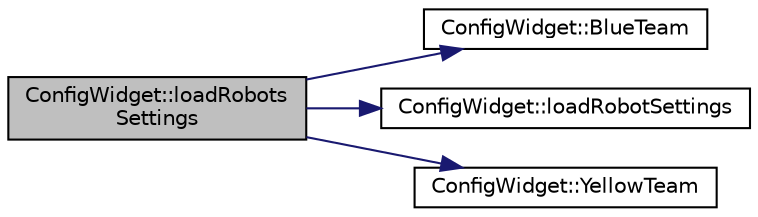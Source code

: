 digraph "ConfigWidget::loadRobotsSettings"
{
 // INTERACTIVE_SVG=YES
  edge [fontname="Helvetica",fontsize="10",labelfontname="Helvetica",labelfontsize="10"];
  node [fontname="Helvetica",fontsize="10",shape=record];
  rankdir="LR";
  Node1 [label="ConfigWidget::loadRobots\lSettings",height=0.2,width=0.4,color="black", fillcolor="grey75", style="filled", fontcolor="black"];
  Node1 -> Node2 [color="midnightblue",fontsize="10",style="solid",fontname="Helvetica"];
  Node2 [label="ConfigWidget::BlueTeam",height=0.2,width=0.4,color="black", fillcolor="white", style="filled",URL="$d6/d55/class_config_widget.html#a71f1039599904b115ada5a73da0adc89"];
  Node1 -> Node3 [color="midnightblue",fontsize="10",style="solid",fontname="Helvetica"];
  Node3 [label="ConfigWidget::loadRobotSettings",height=0.2,width=0.4,color="black", fillcolor="white", style="filled",URL="$d6/d55/class_config_widget.html#a079a255c3042a8db8ac1717d6bf37899"];
  Node1 -> Node4 [color="midnightblue",fontsize="10",style="solid",fontname="Helvetica"];
  Node4 [label="ConfigWidget::YellowTeam",height=0.2,width=0.4,color="black", fillcolor="white", style="filled",URL="$d6/d55/class_config_widget.html#a446b67f07f5c7b884eb191423579476a"];
}
